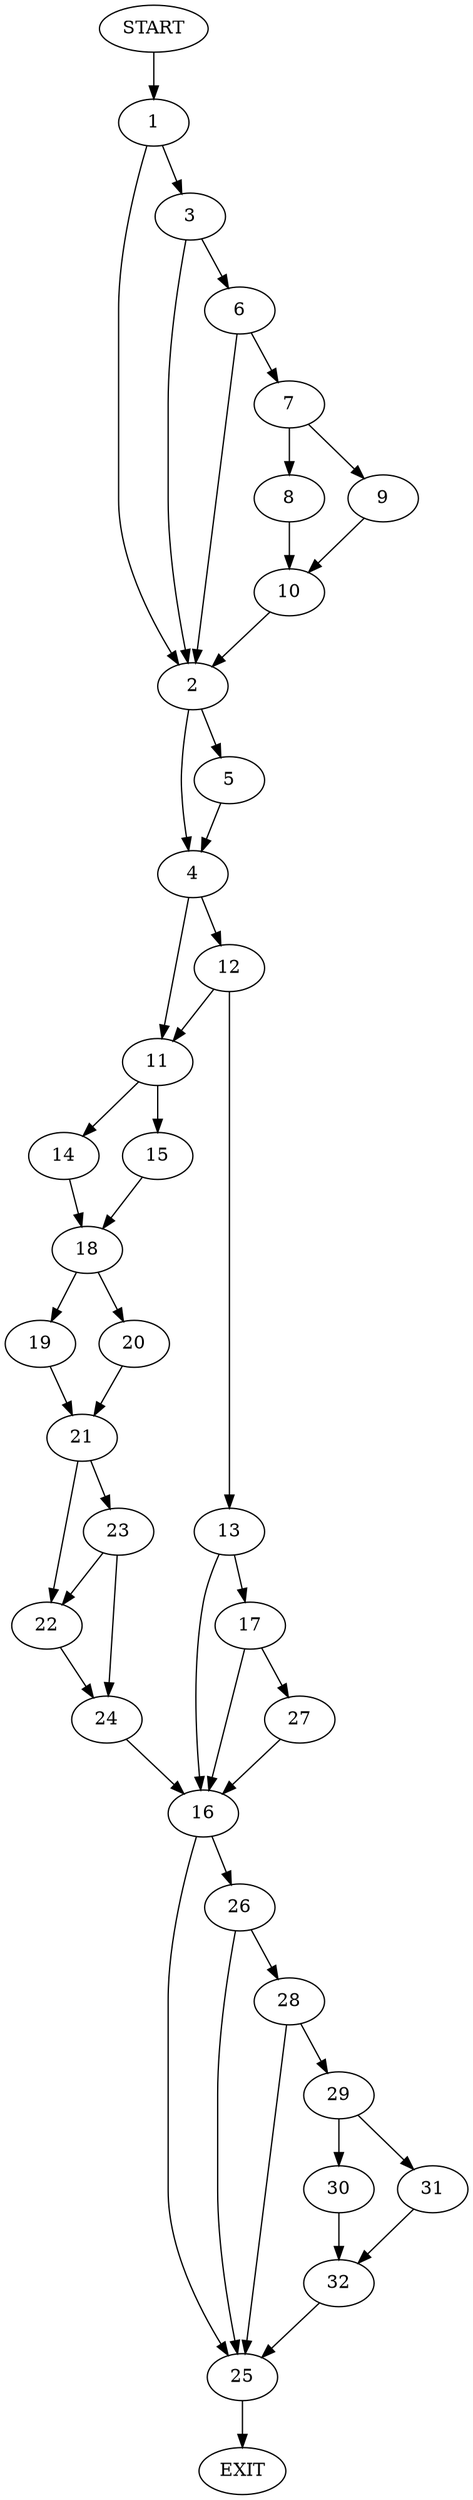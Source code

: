 digraph {
0 [label="START"]
33 [label="EXIT"]
0 -> 1
1 -> 2
1 -> 3
2 -> 4
2 -> 5
3 -> 2
3 -> 6
6 -> 2
6 -> 7
7 -> 8
7 -> 9
9 -> 10
8 -> 10
10 -> 2
4 -> 11
4 -> 12
5 -> 4
12 -> 13
12 -> 11
11 -> 14
11 -> 15
13 -> 16
13 -> 17
15 -> 18
14 -> 18
18 -> 19
18 -> 20
19 -> 21
20 -> 21
21 -> 22
21 -> 23
22 -> 24
23 -> 22
23 -> 24
24 -> 16
16 -> 25
16 -> 26
17 -> 16
17 -> 27
27 -> 16
25 -> 33
26 -> 25
26 -> 28
28 -> 29
28 -> 25
29 -> 30
29 -> 31
31 -> 32
30 -> 32
32 -> 25
}
